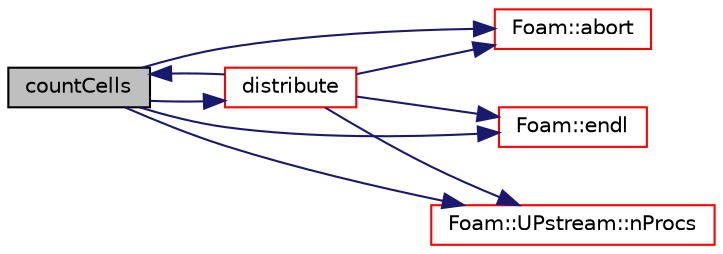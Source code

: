 digraph "countCells"
{
  bgcolor="transparent";
  edge [fontname="Helvetica",fontsize="10",labelfontname="Helvetica",labelfontsize="10"];
  node [fontname="Helvetica",fontsize="10",shape=record];
  rankdir="LR";
  Node603 [label="countCells",height=0.2,width=0.4,color="black", fillcolor="grey75", style="filled", fontcolor="black"];
  Node603 -> Node604 [color="midnightblue",fontsize="10",style="solid",fontname="Helvetica"];
  Node604 [label="Foam::abort",height=0.2,width=0.4,color="red",URL="$a21851.html#a447107a607d03e417307c203fa5fb44b"];
  Node603 -> Node649 [color="midnightblue",fontsize="10",style="solid",fontname="Helvetica"];
  Node649 [label="distribute",height=0.2,width=0.4,color="red",URL="$a22197.html#acb11a389cf765470aea69d37a526cf1f",tooltip="Send cells to neighbours according to distribution. "];
  Node649 -> Node604 [color="midnightblue",fontsize="10",style="solid",fontname="Helvetica"];
  Node649 -> Node611 [color="midnightblue",fontsize="10",style="solid",fontname="Helvetica"];
  Node611 [label="Foam::endl",height=0.2,width=0.4,color="red",URL="$a21851.html#a2db8fe02a0d3909e9351bb4275b23ce4",tooltip="Add newline and flush stream. "];
  Node649 -> Node657 [color="midnightblue",fontsize="10",style="solid",fontname="Helvetica"];
  Node657 [label="Foam::UPstream::nProcs",height=0.2,width=0.4,color="red",URL="$a27377.html#aada0e04d8127eda8ee95be0772754a4f",tooltip="Number of processes in parallel run. "];
  Node649 -> Node603 [color="midnightblue",fontsize="10",style="solid",fontname="Helvetica"];
  Node603 -> Node611 [color="midnightblue",fontsize="10",style="solid",fontname="Helvetica"];
  Node603 -> Node657 [color="midnightblue",fontsize="10",style="solid",fontname="Helvetica"];
}

